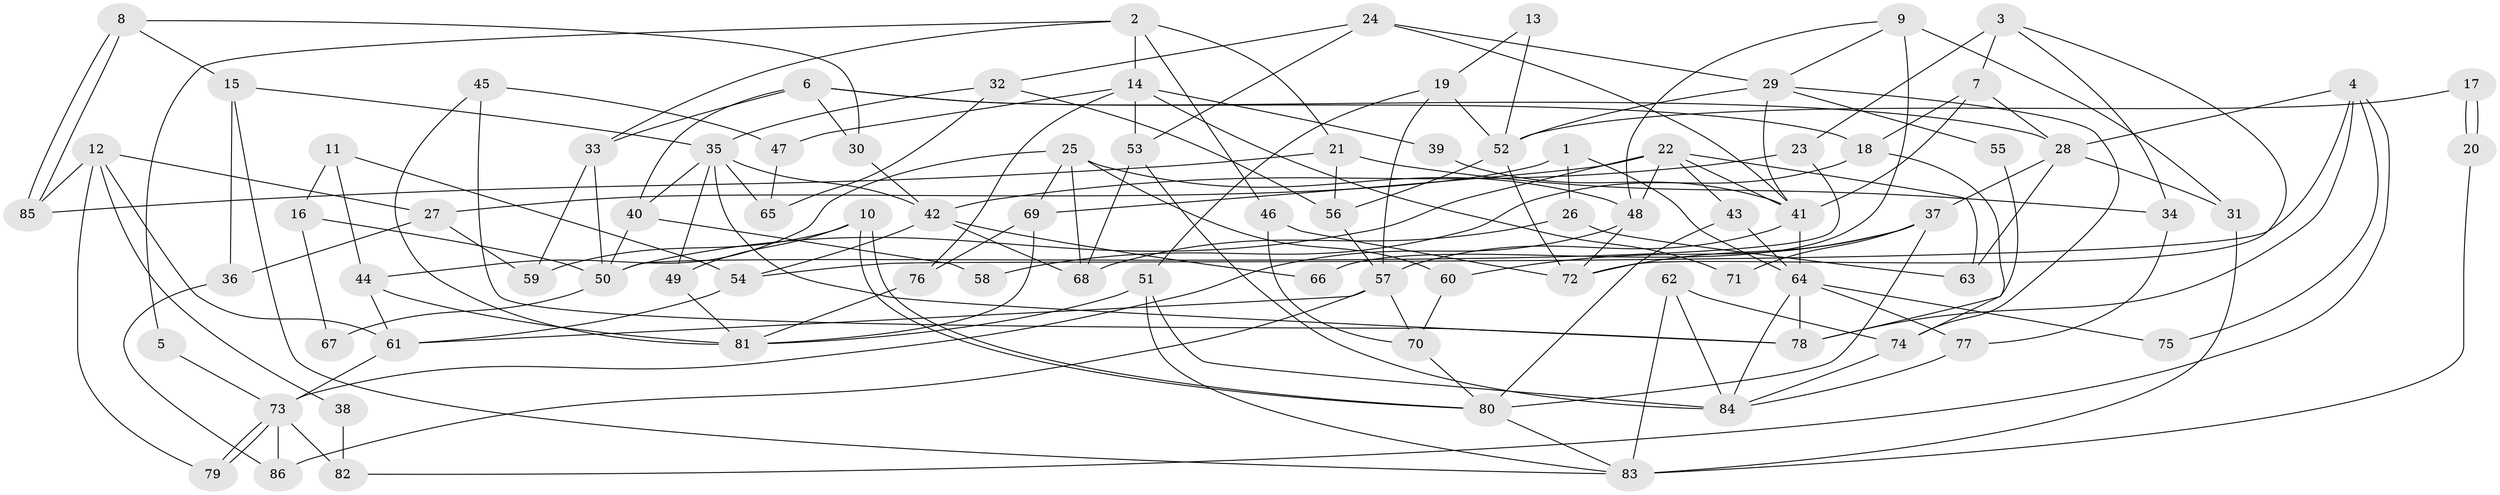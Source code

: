 // coarse degree distribution, {4: 0.18604651162790697, 10: 0.046511627906976744, 12: 0.023255813953488372, 7: 0.06976744186046512, 6: 0.18604651162790697, 5: 0.09302325581395349, 8: 0.11627906976744186, 2: 0.11627906976744186, 9: 0.046511627906976744, 3: 0.11627906976744186}
// Generated by graph-tools (version 1.1) at 2025/18/03/04/25 18:18:35]
// undirected, 86 vertices, 172 edges
graph export_dot {
graph [start="1"]
  node [color=gray90,style=filled];
  1;
  2;
  3;
  4;
  5;
  6;
  7;
  8;
  9;
  10;
  11;
  12;
  13;
  14;
  15;
  16;
  17;
  18;
  19;
  20;
  21;
  22;
  23;
  24;
  25;
  26;
  27;
  28;
  29;
  30;
  31;
  32;
  33;
  34;
  35;
  36;
  37;
  38;
  39;
  40;
  41;
  42;
  43;
  44;
  45;
  46;
  47;
  48;
  49;
  50;
  51;
  52;
  53;
  54;
  55;
  56;
  57;
  58;
  59;
  60;
  61;
  62;
  63;
  64;
  65;
  66;
  67;
  68;
  69;
  70;
  71;
  72;
  73;
  74;
  75;
  76;
  77;
  78;
  79;
  80;
  81;
  82;
  83;
  84;
  85;
  86;
  1 -- 64;
  1 -- 26;
  1 -- 27;
  2 -- 46;
  2 -- 33;
  2 -- 5;
  2 -- 14;
  2 -- 21;
  3 -- 72;
  3 -- 23;
  3 -- 7;
  3 -- 34;
  4 -- 54;
  4 -- 28;
  4 -- 75;
  4 -- 78;
  4 -- 82;
  5 -- 73;
  6 -- 40;
  6 -- 18;
  6 -- 28;
  6 -- 30;
  6 -- 33;
  7 -- 28;
  7 -- 18;
  7 -- 41;
  8 -- 15;
  8 -- 85;
  8 -- 85;
  8 -- 30;
  9 -- 48;
  9 -- 29;
  9 -- 31;
  9 -- 66;
  10 -- 49;
  10 -- 80;
  10 -- 80;
  10 -- 59;
  11 -- 54;
  11 -- 44;
  11 -- 16;
  12 -- 61;
  12 -- 85;
  12 -- 27;
  12 -- 38;
  12 -- 79;
  13 -- 52;
  13 -- 19;
  14 -- 76;
  14 -- 39;
  14 -- 47;
  14 -- 53;
  14 -- 71;
  15 -- 83;
  15 -- 35;
  15 -- 36;
  16 -- 50;
  16 -- 67;
  17 -- 52;
  17 -- 20;
  17 -- 20;
  18 -- 74;
  18 -- 58;
  19 -- 51;
  19 -- 57;
  19 -- 52;
  20 -- 83;
  21 -- 34;
  21 -- 56;
  21 -- 85;
  22 -- 48;
  22 -- 41;
  22 -- 43;
  22 -- 50;
  22 -- 63;
  22 -- 69;
  23 -- 42;
  23 -- 50;
  24 -- 41;
  24 -- 32;
  24 -- 29;
  24 -- 53;
  25 -- 60;
  25 -- 69;
  25 -- 44;
  25 -- 48;
  25 -- 68;
  26 -- 63;
  26 -- 68;
  27 -- 36;
  27 -- 59;
  28 -- 37;
  28 -- 31;
  28 -- 63;
  29 -- 41;
  29 -- 52;
  29 -- 55;
  29 -- 74;
  30 -- 42;
  31 -- 83;
  32 -- 56;
  32 -- 35;
  32 -- 65;
  33 -- 59;
  33 -- 50;
  34 -- 77;
  35 -- 42;
  35 -- 78;
  35 -- 40;
  35 -- 49;
  35 -- 65;
  36 -- 86;
  37 -- 72;
  37 -- 80;
  37 -- 60;
  37 -- 71;
  38 -- 82;
  39 -- 41;
  40 -- 50;
  40 -- 58;
  41 -- 57;
  41 -- 64;
  42 -- 68;
  42 -- 54;
  42 -- 66;
  43 -- 64;
  43 -- 80;
  44 -- 81;
  44 -- 61;
  45 -- 78;
  45 -- 47;
  45 -- 81;
  46 -- 72;
  46 -- 70;
  47 -- 65;
  48 -- 73;
  48 -- 72;
  49 -- 81;
  50 -- 67;
  51 -- 84;
  51 -- 83;
  51 -- 81;
  52 -- 56;
  52 -- 72;
  53 -- 68;
  53 -- 84;
  54 -- 61;
  55 -- 78;
  56 -- 57;
  57 -- 61;
  57 -- 70;
  57 -- 86;
  60 -- 70;
  61 -- 73;
  62 -- 83;
  62 -- 84;
  62 -- 74;
  64 -- 84;
  64 -- 75;
  64 -- 77;
  64 -- 78;
  69 -- 81;
  69 -- 76;
  70 -- 80;
  73 -- 79;
  73 -- 79;
  73 -- 86;
  73 -- 82;
  74 -- 84;
  76 -- 81;
  77 -- 84;
  80 -- 83;
}
